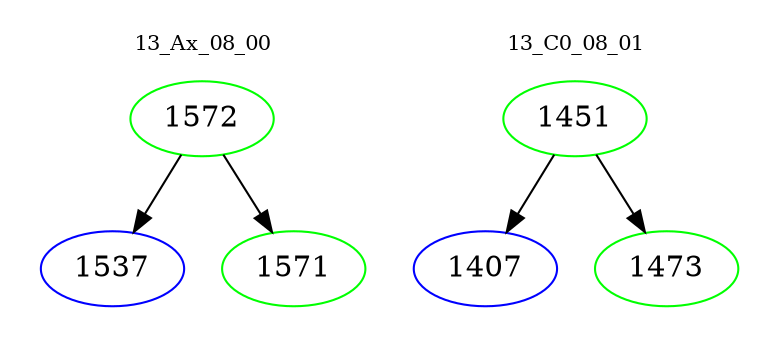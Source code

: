digraph{
subgraph cluster_0 {
color = white
label = "13_Ax_08_00";
fontsize=10;
T0_1572 [label="1572", color="green"]
T0_1572 -> T0_1537 [color="black"]
T0_1537 [label="1537", color="blue"]
T0_1572 -> T0_1571 [color="black"]
T0_1571 [label="1571", color="green"]
}
subgraph cluster_1 {
color = white
label = "13_C0_08_01";
fontsize=10;
T1_1451 [label="1451", color="green"]
T1_1451 -> T1_1407 [color="black"]
T1_1407 [label="1407", color="blue"]
T1_1451 -> T1_1473 [color="black"]
T1_1473 [label="1473", color="green"]
}
}
